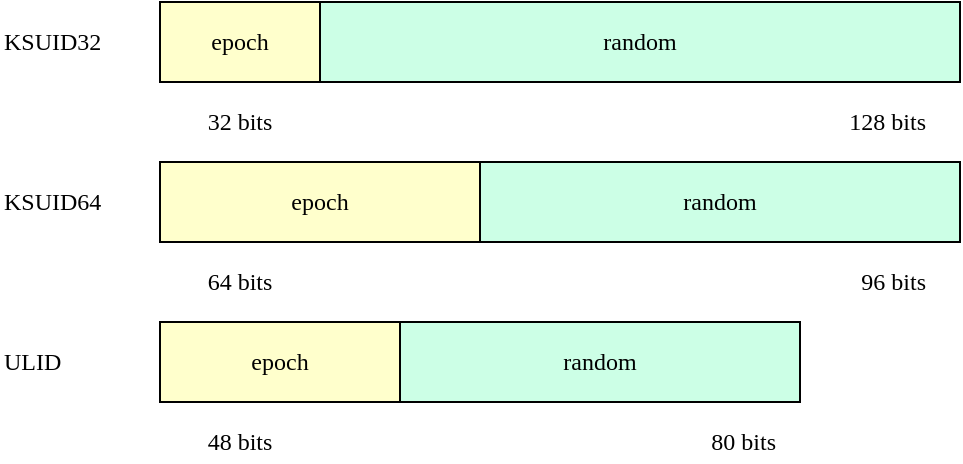 <mxfile scale="2" border="8">
    <diagram id="puqlMnuzA39FSYj3CqCd" name="Page-1">
        <mxGraphModel dx="1199" dy="393" grid="1" gridSize="10" guides="1" tooltips="1" connect="1" arrows="1" fold="1" page="1" pageScale="1" pageWidth="850" pageHeight="1100" background="#FFFFFF" math="0" shadow="0">
            <root>
                <mxCell id="0"/>
                <mxCell id="1" parent="0"/>
                <mxCell id="YW-yvg-cvtD3WTY6bGQl-1" value="epoch" style="rounded=0;whiteSpace=wrap;html=1;fontFamily=IBM Plex Mono;fillColor=#FFFFCC;fontColor=#000000;strokeColor=#000000;" parent="1" vertex="1">
                    <mxGeometry x="40" y="120" width="80" height="40" as="geometry"/>
                </mxCell>
                <mxCell id="YW-yvg-cvtD3WTY6bGQl-2" value="random" style="rounded=0;whiteSpace=wrap;html=1;fontFamily=IBM Plex Mono;fillColor=#CCFFE6;fontColor=#000000;strokeColor=#000000;" parent="1" vertex="1">
                    <mxGeometry x="120" y="120" width="320" height="40" as="geometry"/>
                </mxCell>
                <mxCell id="YW-yvg-cvtD3WTY6bGQl-3" value="32 bits" style="text;html=1;strokeColor=none;fillColor=none;align=center;verticalAlign=middle;whiteSpace=wrap;rounded=0;fontFamily=IBM Plex Mono;fontColor=#000000;" parent="1" vertex="1">
                    <mxGeometry x="50" y="170" width="60" height="20" as="geometry"/>
                </mxCell>
                <mxCell id="YW-yvg-cvtD3WTY6bGQl-4" value="128 bits" style="text;html=1;strokeColor=none;fillColor=none;align=right;verticalAlign=middle;whiteSpace=wrap;rounded=0;fontFamily=IBM Plex Mono;fontColor=#000000;" parent="1" vertex="1">
                    <mxGeometry x="355" y="170" width="70" height="20" as="geometry"/>
                </mxCell>
                <mxCell id="2" value="epoch" style="rounded=0;whiteSpace=wrap;html=1;fontFamily=IBM Plex Mono;fillColor=#FFFFCC;fontColor=#000000;strokeColor=#000000;" parent="1" vertex="1">
                    <mxGeometry x="40" y="200" width="160" height="40" as="geometry"/>
                </mxCell>
                <mxCell id="3" value="random" style="rounded=0;whiteSpace=wrap;html=1;fontFamily=IBM Plex Mono;fillColor=#CCFFE6;fontColor=#000000;strokeColor=#000000;" parent="1" vertex="1">
                    <mxGeometry x="200" y="200" width="240" height="40" as="geometry"/>
                </mxCell>
                <mxCell id="4" value="64 bits" style="text;html=1;strokeColor=none;fillColor=none;align=center;verticalAlign=middle;whiteSpace=wrap;rounded=0;fontFamily=IBM Plex Mono;fontColor=#000000;" parent="1" vertex="1">
                    <mxGeometry x="50" y="250" width="60" height="20" as="geometry"/>
                </mxCell>
                <mxCell id="5" value="96 bits" style="text;html=1;strokeColor=none;fillColor=none;align=right;verticalAlign=middle;whiteSpace=wrap;rounded=0;fontFamily=IBM Plex Mono;fontColor=#000000;" parent="1" vertex="1">
                    <mxGeometry x="355" y="250" width="70" height="20" as="geometry"/>
                </mxCell>
                <mxCell id="6" value="epoch" style="rounded=0;whiteSpace=wrap;html=1;fontFamily=IBM Plex Mono;fillColor=#FFFFCC;fontColor=#000000;strokeColor=#000000;" vertex="1" parent="1">
                    <mxGeometry x="40" y="280" width="120" height="40" as="geometry"/>
                </mxCell>
                <mxCell id="7" value="random" style="rounded=0;whiteSpace=wrap;html=1;fontFamily=IBM Plex Mono;fillColor=#CCFFE6;fontColor=#000000;strokeColor=#000000;" vertex="1" parent="1">
                    <mxGeometry x="160" y="280" width="200" height="40" as="geometry"/>
                </mxCell>
                <mxCell id="8" value="48 bits" style="text;html=1;strokeColor=none;fillColor=none;align=center;verticalAlign=middle;whiteSpace=wrap;rounded=0;fontFamily=IBM Plex Mono;fontColor=#000000;" vertex="1" parent="1">
                    <mxGeometry x="50" y="330" width="60" height="20" as="geometry"/>
                </mxCell>
                <mxCell id="9" value="80 bits" style="text;html=1;strokeColor=none;fillColor=none;align=right;verticalAlign=middle;whiteSpace=wrap;rounded=0;fontFamily=IBM Plex Mono;fontColor=#000000;" vertex="1" parent="1">
                    <mxGeometry x="280" y="330" width="70" height="20" as="geometry"/>
                </mxCell>
                <mxCell id="10" value="KSUID32" style="text;html=1;strokeColor=none;fillColor=none;align=left;verticalAlign=middle;whiteSpace=wrap;rounded=0;fontFamily=IBM Plex Mono;fontColor=#000000;" vertex="1" parent="1">
                    <mxGeometry x="-40" y="130" width="70" height="20" as="geometry"/>
                </mxCell>
                <mxCell id="11" value="KSUID64" style="text;html=1;strokeColor=none;fillColor=none;align=left;verticalAlign=middle;whiteSpace=wrap;rounded=0;fontFamily=IBM Plex Mono;fontColor=#000000;" vertex="1" parent="1">
                    <mxGeometry x="-40" y="210" width="70" height="20" as="geometry"/>
                </mxCell>
                <mxCell id="12" value="ULID" style="text;html=1;strokeColor=none;fillColor=none;align=left;verticalAlign=middle;whiteSpace=wrap;rounded=0;fontFamily=IBM Plex Mono;fontColor=#000000;" vertex="1" parent="1">
                    <mxGeometry x="-40" y="290" width="70" height="20" as="geometry"/>
                </mxCell>
            </root>
        </mxGraphModel>
    </diagram>
</mxfile>